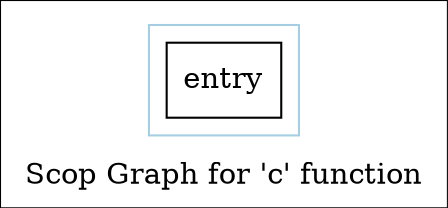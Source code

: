 digraph "Scop Graph for 'c' function" {
	label="Scop Graph for 'c' function";

	Node0xe34910 [shape=record,label="{entry}"];
	colorscheme = "paired12"
        subgraph cluster_0xdff870 {
          label = "";
          style = solid;
          color = 1
          Node0xe34910;
        }
}
